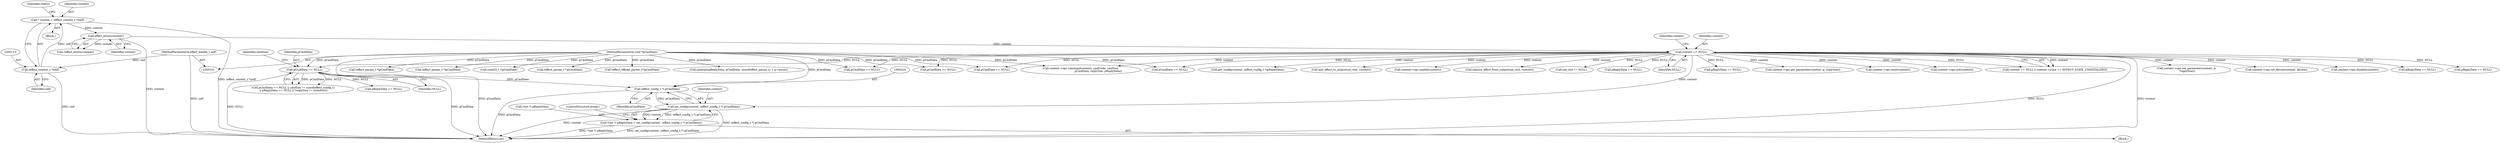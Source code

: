 digraph "0_Android_073a80800f341325932c66818ce4302b312909a4@pointer" {
"1000223" [label="(Call,(effect_config_t *) pCmdData)"];
"1000193" [label="(Call,pCmdData == NULL)"];
"1000105" [label="(MethodParameterIn,void *pCmdData)"];
"1000135" [label="(Call,context == NULL)"];
"1000125" [label="(Call,effect_exists(context))"];
"1000110" [label="(Call,* context = (effect_context_t *)self)"];
"1000112" [label="(Call,(effect_context_t *)self)"];
"1000102" [label="(MethodParameterIn,effect_handle_t self)"];
"1000221" [label="(Call,set_config(context, (effect_config_t *) pCmdData))"];
"1000216" [label="(Call,*(int *) pReplyData = set_config(context, (effect_config_t *) pCmdData))"];
"1000363" [label="(Call,context->ops.disable(context))"];
"1000412" [label="(Call,(effect_param_t *)pCmdData)"];
"1000140" [label="(Identifier,context)"];
"1000125" [label="(Call,effect_exists(context))"];
"1000110" [label="(Call,* context = (effect_context_t *)self)"];
"1000479" [label="(Call,pCmdData == NULL)"];
"1000155" [label="(Call,pReplyData == NULL)"];
"1000570" [label="(Call,(uint32_t *)pCmdData)"];
"1000102" [label="(MethodParameterIn,effect_handle_t self)"];
"1000136" [label="(Identifier,context)"];
"1000274" [label="(Call,pReplyData == NULL)"];
"1000524" [label="(Call,(effect_param_t *)pCmdData)"];
"1000255" [label="(Call,get_config(context, (effect_config_t *)pReplyData))"];
"1000216" [label="(Call,*(int *) pReplyData = set_config(context, (effect_config_t *) pCmdData))"];
"1000223" [label="(Call,(effect_config_t *) pCmdData)"];
"1000684" [label="(Call,add_effect_to_output(out_ctxt, context))"];
"1000112" [label="(Call,(effect_context_t *)self)"];
"1000192" [label="(Call,pCmdData == NULL || cmdSize != sizeof(effect_config_t)\n || pReplyData == NULL || *replySize != sizeof(int))"];
"1000311" [label="(Call,context->ops.enable(context))"];
"1000664" [label="(Call,remove_effect_from_output(out_ctxt, context))"];
"1000661" [label="(Call,out_ctxt != NULL)"];
"1000193" [label="(Call,pCmdData == NULL)"];
"1000202" [label="(Call,pReplyData == NULL)"];
"1000217" [label="(Call,*(int *) pReplyData)"];
"1000151" [label="(Block,)"];
"1000551" [label="(Call,pCmdData == NULL)"];
"1000230" [label="(Call,pReplyData == NULL)"];
"1000137" [label="(Identifier,NULL)"];
"1000326" [label="(Call,pReplyData == NULL)"];
"1000470" [label="(Call,context->ops.get_parameter(context, p, replySize))"];
"1000114" [label="(Identifier,self)"];
"1000135" [label="(Call,context == NULL)"];
"1000268" [label="(Call,context->ops.reset(context))"];
"1000124" [label="(Call,!effect_exists(context))"];
"1000118" [label="(Identifier,status)"];
"1000620" [label="(Call,(effect_offload_param_t*)pCmdData)"];
"1000222" [label="(Identifier,context)"];
"1000449" [label="(Call,memcpy(pReplyData, pCmdData, sizeof(effect_param_t) + q->psize))"];
"1000126" [label="(Identifier,context)"];
"1000596" [label="(Call,pCmdData == NULL)"];
"1000225" [label="(Identifier,pCmdData)"];
"1000221" [label="(Call,set_config(context, (effect_config_t *) pCmdData))"];
"1000379" [label="(Call,pCmdData == NULL)"];
"1000701" [label="(Call,context->ops.command(context, cmdCode, cmdSize,\n                                          pCmdData, replySize, pReplyData))"];
"1000111" [label="(Identifier,context)"];
"1000195" [label="(Identifier,NULL)"];
"1000446" [label="(Call,(effect_param_t *)pCmdData)"];
"1000108" [label="(Block,)"];
"1000226" [label="(ControlStructure,break;)"];
"1000180" [label="(Call,context->ops.init(context))"];
"1000194" [label="(Identifier,pCmdData)"];
"1000134" [label="(Call,context == NULL || context->state == EFFECT_STATE_UNINITIALIZED)"];
"1000105" [label="(MethodParameterIn,void *pCmdData)"];
"1000198" [label="(Identifier,cmdSize)"];
"1000538" [label="(Call,context->ops.set_parameter(context, p,\n *replySize))"];
"1000725" [label="(MethodReturn,int)"];
"1000579" [label="(Call,context->ops.set_device(context, device))"];
"1000223" -> "1000221"  [label="AST: "];
"1000223" -> "1000225"  [label="CFG: "];
"1000224" -> "1000223"  [label="AST: "];
"1000225" -> "1000223"  [label="AST: "];
"1000221" -> "1000223"  [label="CFG: "];
"1000223" -> "1000725"  [label="DDG: pCmdData"];
"1000223" -> "1000221"  [label="DDG: pCmdData"];
"1000193" -> "1000223"  [label="DDG: pCmdData"];
"1000105" -> "1000223"  [label="DDG: pCmdData"];
"1000193" -> "1000192"  [label="AST: "];
"1000193" -> "1000195"  [label="CFG: "];
"1000194" -> "1000193"  [label="AST: "];
"1000195" -> "1000193"  [label="AST: "];
"1000198" -> "1000193"  [label="CFG: "];
"1000192" -> "1000193"  [label="CFG: "];
"1000193" -> "1000725"  [label="DDG: pCmdData"];
"1000193" -> "1000725"  [label="DDG: NULL"];
"1000193" -> "1000192"  [label="DDG: pCmdData"];
"1000193" -> "1000192"  [label="DDG: NULL"];
"1000105" -> "1000193"  [label="DDG: pCmdData"];
"1000135" -> "1000193"  [label="DDG: NULL"];
"1000193" -> "1000202"  [label="DDG: NULL"];
"1000105" -> "1000101"  [label="AST: "];
"1000105" -> "1000725"  [label="DDG: pCmdData"];
"1000105" -> "1000379"  [label="DDG: pCmdData"];
"1000105" -> "1000412"  [label="DDG: pCmdData"];
"1000105" -> "1000446"  [label="DDG: pCmdData"];
"1000105" -> "1000449"  [label="DDG: pCmdData"];
"1000105" -> "1000479"  [label="DDG: pCmdData"];
"1000105" -> "1000524"  [label="DDG: pCmdData"];
"1000105" -> "1000551"  [label="DDG: pCmdData"];
"1000105" -> "1000570"  [label="DDG: pCmdData"];
"1000105" -> "1000596"  [label="DDG: pCmdData"];
"1000105" -> "1000620"  [label="DDG: pCmdData"];
"1000105" -> "1000701"  [label="DDG: pCmdData"];
"1000135" -> "1000134"  [label="AST: "];
"1000135" -> "1000137"  [label="CFG: "];
"1000136" -> "1000135"  [label="AST: "];
"1000137" -> "1000135"  [label="AST: "];
"1000140" -> "1000135"  [label="CFG: "];
"1000134" -> "1000135"  [label="CFG: "];
"1000135" -> "1000725"  [label="DDG: context"];
"1000135" -> "1000725"  [label="DDG: NULL"];
"1000135" -> "1000134"  [label="DDG: context"];
"1000135" -> "1000134"  [label="DDG: NULL"];
"1000125" -> "1000135"  [label="DDG: context"];
"1000135" -> "1000155"  [label="DDG: NULL"];
"1000135" -> "1000180"  [label="DDG: context"];
"1000135" -> "1000221"  [label="DDG: context"];
"1000135" -> "1000230"  [label="DDG: NULL"];
"1000135" -> "1000255"  [label="DDG: context"];
"1000135" -> "1000268"  [label="DDG: context"];
"1000135" -> "1000274"  [label="DDG: NULL"];
"1000135" -> "1000311"  [label="DDG: context"];
"1000135" -> "1000326"  [label="DDG: NULL"];
"1000135" -> "1000363"  [label="DDG: context"];
"1000135" -> "1000379"  [label="DDG: NULL"];
"1000135" -> "1000470"  [label="DDG: context"];
"1000135" -> "1000479"  [label="DDG: NULL"];
"1000135" -> "1000538"  [label="DDG: context"];
"1000135" -> "1000551"  [label="DDG: NULL"];
"1000135" -> "1000579"  [label="DDG: context"];
"1000135" -> "1000596"  [label="DDG: NULL"];
"1000135" -> "1000661"  [label="DDG: NULL"];
"1000135" -> "1000664"  [label="DDG: context"];
"1000135" -> "1000684"  [label="DDG: context"];
"1000135" -> "1000701"  [label="DDG: context"];
"1000125" -> "1000124"  [label="AST: "];
"1000125" -> "1000126"  [label="CFG: "];
"1000126" -> "1000125"  [label="AST: "];
"1000124" -> "1000125"  [label="CFG: "];
"1000125" -> "1000725"  [label="DDG: context"];
"1000125" -> "1000124"  [label="DDG: context"];
"1000110" -> "1000125"  [label="DDG: context"];
"1000110" -> "1000108"  [label="AST: "];
"1000110" -> "1000112"  [label="CFG: "];
"1000111" -> "1000110"  [label="AST: "];
"1000112" -> "1000110"  [label="AST: "];
"1000118" -> "1000110"  [label="CFG: "];
"1000110" -> "1000725"  [label="DDG: (effect_context_t *)self"];
"1000112" -> "1000110"  [label="DDG: self"];
"1000112" -> "1000114"  [label="CFG: "];
"1000113" -> "1000112"  [label="AST: "];
"1000114" -> "1000112"  [label="AST: "];
"1000112" -> "1000725"  [label="DDG: self"];
"1000102" -> "1000112"  [label="DDG: self"];
"1000102" -> "1000101"  [label="AST: "];
"1000102" -> "1000725"  [label="DDG: self"];
"1000221" -> "1000216"  [label="AST: "];
"1000222" -> "1000221"  [label="AST: "];
"1000216" -> "1000221"  [label="CFG: "];
"1000221" -> "1000725"  [label="DDG: (effect_config_t *) pCmdData"];
"1000221" -> "1000725"  [label="DDG: context"];
"1000221" -> "1000216"  [label="DDG: context"];
"1000221" -> "1000216"  [label="DDG: (effect_config_t *) pCmdData"];
"1000216" -> "1000151"  [label="AST: "];
"1000217" -> "1000216"  [label="AST: "];
"1000226" -> "1000216"  [label="CFG: "];
"1000216" -> "1000725"  [label="DDG: set_config(context, (effect_config_t *) pCmdData)"];
"1000216" -> "1000725"  [label="DDG: *(int *) pReplyData"];
}
